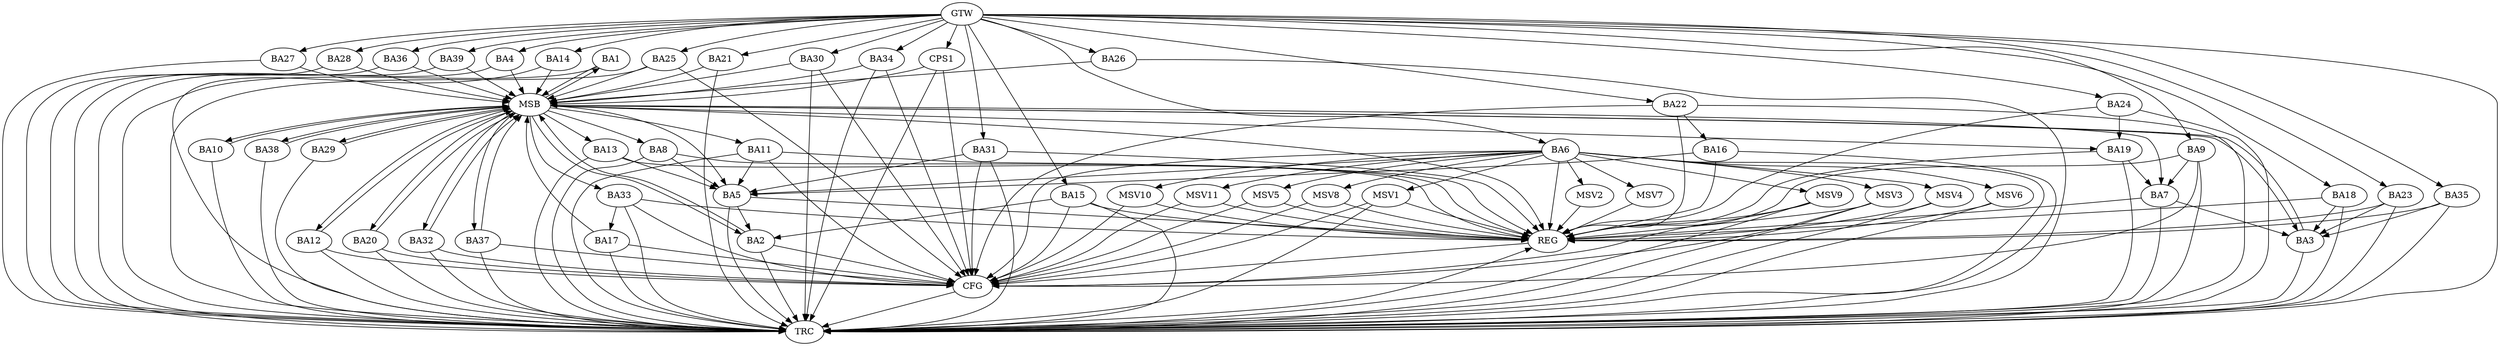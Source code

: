 strict digraph G {
  BA1 [ label="BA1" ];
  BA2 [ label="BA2" ];
  BA3 [ label="BA3" ];
  BA4 [ label="BA4" ];
  BA5 [ label="BA5" ];
  BA6 [ label="BA6" ];
  BA7 [ label="BA7" ];
  BA8 [ label="BA8" ];
  BA9 [ label="BA9" ];
  BA10 [ label="BA10" ];
  BA11 [ label="BA11" ];
  BA12 [ label="BA12" ];
  BA13 [ label="BA13" ];
  BA14 [ label="BA14" ];
  BA15 [ label="BA15" ];
  BA16 [ label="BA16" ];
  BA17 [ label="BA17" ];
  BA18 [ label="BA18" ];
  BA19 [ label="BA19" ];
  BA20 [ label="BA20" ];
  BA21 [ label="BA21" ];
  BA22 [ label="BA22" ];
  BA23 [ label="BA23" ];
  BA24 [ label="BA24" ];
  BA25 [ label="BA25" ];
  BA26 [ label="BA26" ];
  BA27 [ label="BA27" ];
  BA28 [ label="BA28" ];
  BA29 [ label="BA29" ];
  BA30 [ label="BA30" ];
  BA31 [ label="BA31" ];
  BA32 [ label="BA32" ];
  BA33 [ label="BA33" ];
  BA34 [ label="BA34" ];
  BA35 [ label="BA35" ];
  BA36 [ label="BA36" ];
  BA37 [ label="BA37" ];
  BA38 [ label="BA38" ];
  BA39 [ label="BA39" ];
  CPS1 [ label="CPS1" ];
  GTW [ label="GTW" ];
  REG [ label="REG" ];
  MSB [ label="MSB" ];
  CFG [ label="CFG" ];
  TRC [ label="TRC" ];
  MSV1 [ label="MSV1" ];
  MSV2 [ label="MSV2" ];
  MSV3 [ label="MSV3" ];
  MSV4 [ label="MSV4" ];
  MSV5 [ label="MSV5" ];
  MSV6 [ label="MSV6" ];
  MSV7 [ label="MSV7" ];
  MSV8 [ label="MSV8" ];
  MSV9 [ label="MSV9" ];
  MSV10 [ label="MSV10" ];
  MSV11 [ label="MSV11" ];
  BA5 -> BA2;
  BA6 -> BA5;
  BA7 -> BA3;
  BA8 -> BA5;
  BA9 -> BA7;
  BA11 -> BA5;
  BA13 -> BA5;
  BA15 -> BA2;
  BA16 -> BA5;
  BA18 -> BA3;
  BA19 -> BA7;
  BA22 -> BA16;
  BA23 -> BA3;
  BA24 -> BA19;
  BA31 -> BA5;
  BA33 -> BA17;
  BA35 -> BA3;
  GTW -> BA4;
  GTW -> BA6;
  GTW -> BA9;
  GTW -> BA14;
  GTW -> BA15;
  GTW -> BA18;
  GTW -> BA21;
  GTW -> BA22;
  GTW -> BA23;
  GTW -> BA24;
  GTW -> BA25;
  GTW -> BA26;
  GTW -> BA27;
  GTW -> BA28;
  GTW -> BA30;
  GTW -> BA31;
  GTW -> BA34;
  GTW -> BA35;
  GTW -> BA36;
  GTW -> BA39;
  GTW -> CPS1;
  BA5 -> REG;
  BA6 -> REG;
  BA7 -> REG;
  BA8 -> REG;
  BA9 -> REG;
  BA11 -> REG;
  BA13 -> REG;
  BA15 -> REG;
  BA16 -> REG;
  BA18 -> REG;
  BA19 -> REG;
  BA22 -> REG;
  BA23 -> REG;
  BA24 -> REG;
  BA31 -> REG;
  BA33 -> REG;
  BA35 -> REG;
  BA1 -> MSB;
  MSB -> BA2;
  MSB -> REG;
  BA2 -> MSB;
  MSB -> BA1;
  BA3 -> MSB;
  BA4 -> MSB;
  MSB -> BA3;
  BA10 -> MSB;
  MSB -> BA5;
  BA12 -> MSB;
  BA14 -> MSB;
  BA17 -> MSB;
  BA20 -> MSB;
  BA21 -> MSB;
  MSB -> BA10;
  BA25 -> MSB;
  BA26 -> MSB;
  MSB -> BA7;
  BA27 -> MSB;
  MSB -> BA19;
  BA28 -> MSB;
  BA29 -> MSB;
  BA30 -> MSB;
  BA32 -> MSB;
  MSB -> BA29;
  BA34 -> MSB;
  MSB -> BA8;
  BA36 -> MSB;
  MSB -> BA11;
  BA37 -> MSB;
  MSB -> BA12;
  BA38 -> MSB;
  BA39 -> MSB;
  CPS1 -> MSB;
  MSB -> BA33;
  MSB -> BA13;
  MSB -> BA38;
  MSB -> BA32;
  MSB -> BA20;
  MSB -> BA37;
  BA31 -> CFG;
  BA20 -> CFG;
  BA30 -> CFG;
  BA12 -> CFG;
  BA11 -> CFG;
  BA2 -> CFG;
  BA6 -> CFG;
  BA34 -> CFG;
  BA32 -> CFG;
  BA33 -> CFG;
  BA9 -> CFG;
  CPS1 -> CFG;
  BA37 -> CFG;
  BA22 -> CFG;
  BA17 -> CFG;
  BA25 -> CFG;
  BA15 -> CFG;
  REG -> CFG;
  BA1 -> TRC;
  BA2 -> TRC;
  BA3 -> TRC;
  BA4 -> TRC;
  BA5 -> TRC;
  BA6 -> TRC;
  BA7 -> TRC;
  BA8 -> TRC;
  BA9 -> TRC;
  BA10 -> TRC;
  BA11 -> TRC;
  BA12 -> TRC;
  BA13 -> TRC;
  BA14 -> TRC;
  BA15 -> TRC;
  BA16 -> TRC;
  BA17 -> TRC;
  BA18 -> TRC;
  BA19 -> TRC;
  BA20 -> TRC;
  BA21 -> TRC;
  BA22 -> TRC;
  BA23 -> TRC;
  BA24 -> TRC;
  BA25 -> TRC;
  BA26 -> TRC;
  BA27 -> TRC;
  BA28 -> TRC;
  BA29 -> TRC;
  BA30 -> TRC;
  BA31 -> TRC;
  BA32 -> TRC;
  BA33 -> TRC;
  BA34 -> TRC;
  BA35 -> TRC;
  BA36 -> TRC;
  BA37 -> TRC;
  BA38 -> TRC;
  BA39 -> TRC;
  CPS1 -> TRC;
  GTW -> TRC;
  CFG -> TRC;
  TRC -> REG;
  BA6 -> MSV1;
  BA6 -> MSV2;
  BA6 -> MSV3;
  BA6 -> MSV4;
  BA6 -> MSV5;
  BA6 -> MSV6;
  BA6 -> MSV7;
  MSV1 -> REG;
  MSV1 -> TRC;
  MSV1 -> CFG;
  MSV2 -> REG;
  MSV3 -> REG;
  MSV3 -> TRC;
  MSV3 -> CFG;
  MSV4 -> REG;
  MSV4 -> TRC;
  MSV5 -> REG;
  MSV5 -> CFG;
  MSV6 -> REG;
  MSV6 -> TRC;
  MSV7 -> REG;
  BA6 -> MSV8;
  BA6 -> MSV9;
  BA6 -> MSV10;
  MSV8 -> REG;
  MSV8 -> CFG;
  MSV9 -> REG;
  MSV9 -> TRC;
  MSV9 -> CFG;
  MSV10 -> REG;
  MSV10 -> CFG;
  BA6 -> MSV11;
  MSV11 -> REG;
  MSV11 -> CFG;
}
